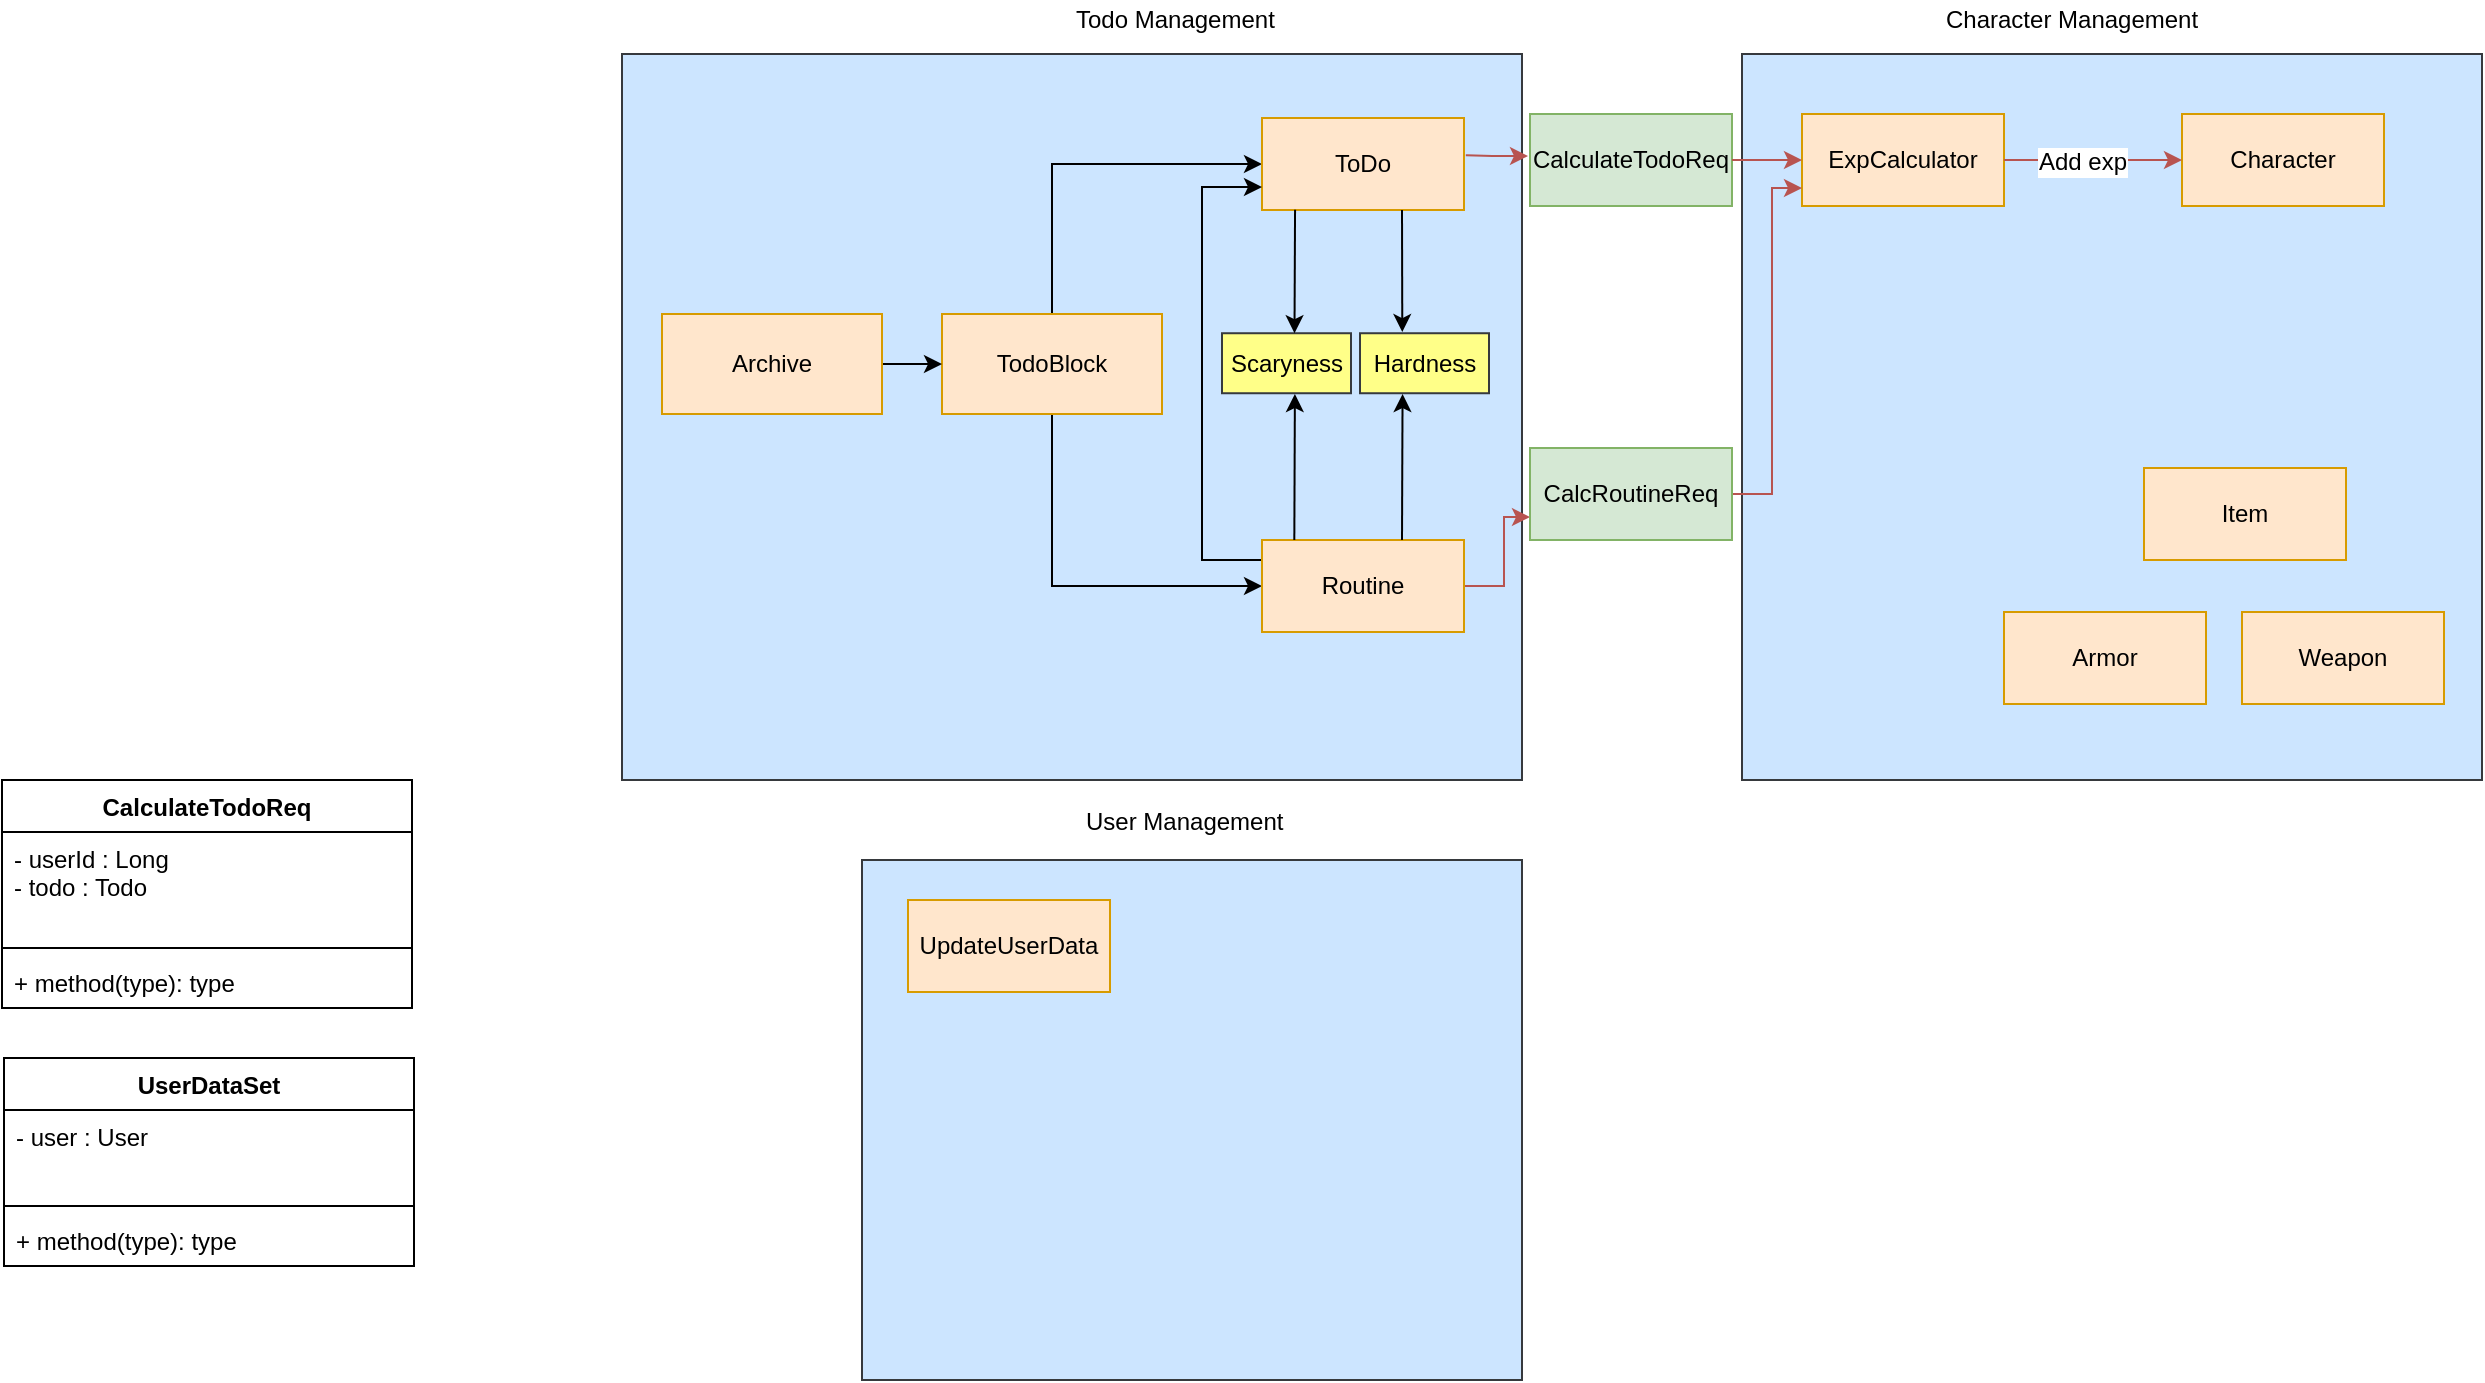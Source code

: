 <mxfile version="13.1.1" type="github">
  <diagram id="Rc_XmiZ5ZgW4b_LVRCiT" name="Page-1">
    <mxGraphModel dx="2071" dy="676" grid="1" gridSize="10" guides="1" tooltips="1" connect="1" arrows="1" fold="1" page="1" pageScale="1" pageWidth="850" pageHeight="1100" math="0" shadow="0">
      <root>
        <mxCell id="0" />
        <mxCell id="1" parent="0" />
        <mxCell id="7lfXtU-1fm0I3fZK3Gpo-2" value="" style="rounded=0;whiteSpace=wrap;html=1;fillColor=#cce5ff;strokeColor=#36393d;" parent="1" vertex="1">
          <mxGeometry x="-90" y="37" width="450" height="363" as="geometry" />
        </mxCell>
        <mxCell id="7lfXtU-1fm0I3fZK3Gpo-3" value="" style="rounded=0;whiteSpace=wrap;html=1;fillColor=#cce5ff;strokeColor=#36393d;" parent="1" vertex="1">
          <mxGeometry x="470" y="37" width="370" height="363" as="geometry" />
        </mxCell>
        <mxCell id="7lfXtU-1fm0I3fZK3Gpo-4" value="" style="rounded=0;whiteSpace=wrap;html=1;fillColor=#cce5ff;strokeColor=#36393d;" parent="1" vertex="1">
          <mxGeometry x="30" y="440" width="330" height="260" as="geometry" />
        </mxCell>
        <mxCell id="7lfXtU-1fm0I3fZK3Gpo-5" value="Todo Management" style="text;html=1;resizable=0;points=[];autosize=1;align=left;verticalAlign=top;spacingTop=-4;" parent="1" vertex="1">
          <mxGeometry x="134.5" y="10" width="110" height="20" as="geometry" />
        </mxCell>
        <mxCell id="7lfXtU-1fm0I3fZK3Gpo-6" value="Character Management" style="text;html=1;resizable=0;points=[];autosize=1;align=left;verticalAlign=top;spacingTop=-4;" parent="1" vertex="1">
          <mxGeometry x="570" y="10" width="140" height="20" as="geometry" />
        </mxCell>
        <mxCell id="7lfXtU-1fm0I3fZK3Gpo-7" value="User Management" style="text;html=1;resizable=0;points=[];autosize=1;align=left;verticalAlign=top;spacingTop=-4;" parent="1" vertex="1">
          <mxGeometry x="140" y="411" width="110" height="20" as="geometry" />
        </mxCell>
        <mxCell id="7lfXtU-1fm0I3fZK3Gpo-11" value="" style="edgeStyle=orthogonalEdgeStyle;rounded=0;orthogonalLoop=1;jettySize=auto;html=1;exitX=0.5;exitY=0;exitDx=0;exitDy=0;" parent="1" source="7lfXtU-1fm0I3fZK3Gpo-8" target="7lfXtU-1fm0I3fZK3Gpo-9" edge="1">
          <mxGeometry relative="1" as="geometry">
            <Array as="points">
              <mxPoint x="125" y="92" />
            </Array>
          </mxGeometry>
        </mxCell>
        <mxCell id="N4uPBZ7gTY6PUJj46KY--16" style="edgeStyle=orthogonalEdgeStyle;rounded=0;orthogonalLoop=1;jettySize=auto;html=1;entryX=0;entryY=0.5;entryDx=0;entryDy=0;exitX=0.5;exitY=1;exitDx=0;exitDy=0;" parent="1" source="7lfXtU-1fm0I3fZK3Gpo-8" target="N4uPBZ7gTY6PUJj46KY--1" edge="1">
          <mxGeometry relative="1" as="geometry" />
        </mxCell>
        <mxCell id="7lfXtU-1fm0I3fZK3Gpo-8" value="TodoBlock" style="rounded=0;whiteSpace=wrap;html=1;fillColor=#ffe6cc;strokeColor=#d79b00;" parent="1" vertex="1">
          <mxGeometry x="70" y="167" width="110" height="50" as="geometry" />
        </mxCell>
        <mxCell id="7lfXtU-1fm0I3fZK3Gpo-9" value="ToDo" style="rounded=0;whiteSpace=wrap;html=1;fillColor=#ffe6cc;strokeColor=#d79b00;" parent="1" vertex="1">
          <mxGeometry x="230" y="69" width="101" height="46" as="geometry" />
        </mxCell>
        <mxCell id="7lfXtU-1fm0I3fZK3Gpo-12" style="edgeStyle=orthogonalEdgeStyle;rounded=0;orthogonalLoop=1;jettySize=auto;html=1;entryX=0;entryY=0.5;entryDx=0;entryDy=0;exitX=1;exitY=0.5;exitDx=0;exitDy=0;" parent="1" source="7lfXtU-1fm0I3fZK3Gpo-10" target="7lfXtU-1fm0I3fZK3Gpo-8" edge="1">
          <mxGeometry relative="1" as="geometry">
            <Array as="points">
              <mxPoint x="70" y="192" />
              <mxPoint x="70" y="192" />
            </Array>
          </mxGeometry>
        </mxCell>
        <mxCell id="7lfXtU-1fm0I3fZK3Gpo-10" value="Archive" style="rounded=0;whiteSpace=wrap;html=1;fillColor=#ffe6cc;strokeColor=#d79b00;" parent="1" vertex="1">
          <mxGeometry x="-70" y="167" width="110" height="50" as="geometry" />
        </mxCell>
        <mxCell id="7lfXtU-1fm0I3fZK3Gpo-13" value="ExpCalculator" style="rounded=0;whiteSpace=wrap;html=1;fillColor=#ffe6cc;strokeColor=#d79b00;" parent="1" vertex="1">
          <mxGeometry x="500" y="67" width="101" height="46" as="geometry" />
        </mxCell>
        <mxCell id="7lfXtU-1fm0I3fZK3Gpo-15" value="CalculateTodoReq" style="rounded=0;whiteSpace=wrap;html=1;fillColor=#d5e8d4;strokeColor=#82b366;" parent="1" vertex="1">
          <mxGeometry x="364" y="67" width="101" height="46" as="geometry" />
        </mxCell>
        <mxCell id="7lfXtU-1fm0I3fZK3Gpo-16" value="Hardness" style="rounded=0;whiteSpace=wrap;html=1;fillColor=#ffff88;strokeColor=#36393d;" parent="1" vertex="1">
          <mxGeometry x="279" y="176.62" width="64.5" height="30" as="geometry" />
        </mxCell>
        <mxCell id="7lfXtU-1fm0I3fZK3Gpo-17" value="Scaryness" style="rounded=0;whiteSpace=wrap;html=1;fillColor=#ffff88;strokeColor=#36393d;" parent="1" vertex="1">
          <mxGeometry x="210" y="176.62" width="64.5" height="30" as="geometry" />
        </mxCell>
        <mxCell id="7lfXtU-1fm0I3fZK3Gpo-24" value="" style="endArrow=classic;html=1;exitX=1.009;exitY=0.405;exitDx=0;exitDy=0;exitPerimeter=0;fillColor=#f8cecc;strokeColor=#b85450;" parent="1" source="7lfXtU-1fm0I3fZK3Gpo-9" edge="1">
          <mxGeometry width="50" height="50" relative="1" as="geometry">
            <mxPoint x="340" y="177" as="sourcePoint" />
            <mxPoint x="363" y="88" as="targetPoint" />
            <Array as="points">
              <mxPoint x="350" y="88" />
            </Array>
          </mxGeometry>
        </mxCell>
        <mxCell id="7lfXtU-1fm0I3fZK3Gpo-26" value="" style="endArrow=classic;html=1;exitX=1;exitY=0.5;exitDx=0;exitDy=0;entryX=0;entryY=0.5;entryDx=0;entryDy=0;fillColor=#f8cecc;strokeColor=#b85450;" parent="1" source="7lfXtU-1fm0I3fZK3Gpo-15" target="7lfXtU-1fm0I3fZK3Gpo-13" edge="1">
          <mxGeometry width="50" height="50" relative="1" as="geometry">
            <mxPoint x="460" y="127" as="sourcePoint" />
            <mxPoint x="510" y="77" as="targetPoint" />
          </mxGeometry>
        </mxCell>
        <mxCell id="7lfXtU-1fm0I3fZK3Gpo-27" value="UpdateUserData" style="rounded=0;whiteSpace=wrap;html=1;fillColor=#ffe6cc;strokeColor=#d79b00;" parent="1" vertex="1">
          <mxGeometry x="53" y="460" width="101" height="46" as="geometry" />
        </mxCell>
        <mxCell id="g4744lY3ipZy2g39p095-1" value="Character" style="rounded=0;whiteSpace=wrap;html=1;fillColor=#ffe6cc;strokeColor=#d79b00;" parent="1" vertex="1">
          <mxGeometry x="690" y="67" width="101" height="46" as="geometry" />
        </mxCell>
        <mxCell id="g4744lY3ipZy2g39p095-3" value="" style="endArrow=classic;html=1;exitX=1;exitY=0.5;exitDx=0;exitDy=0;fillColor=#f8cecc;strokeColor=#b85450;entryX=0;entryY=0.5;entryDx=0;entryDy=0;" parent="1" source="7lfXtU-1fm0I3fZK3Gpo-13" target="g4744lY3ipZy2g39p095-1" edge="1">
          <mxGeometry width="50" height="50" relative="1" as="geometry">
            <mxPoint x="650" y="127" as="sourcePoint" />
            <mxPoint x="695" y="142" as="targetPoint" />
          </mxGeometry>
        </mxCell>
        <mxCell id="w8I04xJtoM3QzNeEQiqz-1" value="Add exp" style="text;html=1;align=center;verticalAlign=middle;resizable=0;points=[];labelBackgroundColor=#ffffff;" parent="g4744lY3ipZy2g39p095-3" vertex="1" connectable="0">
          <mxGeometry x="-0.348" y="-1" relative="1" as="geometry">
            <mxPoint x="10" as="offset" />
          </mxGeometry>
        </mxCell>
        <mxCell id="N4uPBZ7gTY6PUJj46KY--17" style="edgeStyle=orthogonalEdgeStyle;rounded=0;orthogonalLoop=1;jettySize=auto;html=1;entryX=0;entryY=0.75;entryDx=0;entryDy=0;" parent="1" source="N4uPBZ7gTY6PUJj46KY--1" target="7lfXtU-1fm0I3fZK3Gpo-9" edge="1">
          <mxGeometry relative="1" as="geometry">
            <Array as="points">
              <mxPoint x="200" y="290" />
              <mxPoint x="200" y="104" />
            </Array>
          </mxGeometry>
        </mxCell>
        <mxCell id="N4uPBZ7gTY6PUJj46KY--19" style="edgeStyle=orthogonalEdgeStyle;rounded=0;orthogonalLoop=1;jettySize=auto;html=1;entryX=0;entryY=0.75;entryDx=0;entryDy=0;fillColor=#f8cecc;strokeColor=#b85450;" parent="1" source="N4uPBZ7gTY6PUJj46KY--1" target="N4uPBZ7gTY6PUJj46KY--18" edge="1">
          <mxGeometry relative="1" as="geometry" />
        </mxCell>
        <mxCell id="N4uPBZ7gTY6PUJj46KY--1" value="Routine" style="rounded=0;whiteSpace=wrap;html=1;fillColor=#ffe6cc;strokeColor=#d79b00;" parent="1" vertex="1">
          <mxGeometry x="230" y="280" width="101" height="46" as="geometry" />
        </mxCell>
        <mxCell id="N4uPBZ7gTY6PUJj46KY--6" value="" style="endArrow=classic;html=1;exitX=0.16;exitY=0;exitDx=0;exitDy=0;exitPerimeter=0;entryX=0.565;entryY=1.013;entryDx=0;entryDy=0;entryPerimeter=0;" parent="1" source="N4uPBZ7gTY6PUJj46KY--1" target="7lfXtU-1fm0I3fZK3Gpo-17" edge="1">
          <mxGeometry width="50" height="50" relative="1" as="geometry">
            <mxPoint x="260" y="300" as="sourcePoint" />
            <mxPoint x="310" y="250" as="targetPoint" />
          </mxGeometry>
        </mxCell>
        <mxCell id="N4uPBZ7gTY6PUJj46KY--11" value="" style="endArrow=classic;html=1;exitX=0.16;exitY=0;exitDx=0;exitDy=0;exitPerimeter=0;entryX=0.565;entryY=1.013;entryDx=0;entryDy=0;entryPerimeter=0;" parent="1" edge="1">
          <mxGeometry width="50" height="50" relative="1" as="geometry">
            <mxPoint x="300.0" y="280" as="sourcePoint" />
            <mxPoint x="300.282" y="207.01" as="targetPoint" />
          </mxGeometry>
        </mxCell>
        <mxCell id="N4uPBZ7gTY6PUJj46KY--12" value="" style="endArrow=classic;html=1;exitX=0.75;exitY=1;exitDx=0;exitDy=0;entryX=0.417;entryY=-0.02;entryDx=0;entryDy=0;entryPerimeter=0;" parent="1" edge="1">
          <mxGeometry width="50" height="50" relative="1" as="geometry">
            <mxPoint x="300" y="115" as="sourcePoint" />
            <mxPoint x="300.147" y="176.02" as="targetPoint" />
          </mxGeometry>
        </mxCell>
        <mxCell id="N4uPBZ7gTY6PUJj46KY--13" value="" style="endArrow=classic;html=1;exitX=0.124;exitY=0.998;exitDx=0;exitDy=0;exitPerimeter=0;entryX=0.5;entryY=0;entryDx=0;entryDy=0;" parent="1" edge="1">
          <mxGeometry width="50" height="50" relative="1" as="geometry">
            <mxPoint x="246.524" y="114.908" as="sourcePoint" />
            <mxPoint x="246.25" y="176.62" as="targetPoint" />
          </mxGeometry>
        </mxCell>
        <mxCell id="N4uPBZ7gTY6PUJj46KY--20" style="edgeStyle=orthogonalEdgeStyle;rounded=0;orthogonalLoop=1;jettySize=auto;html=1;fillColor=#f8cecc;strokeColor=#b85450;" parent="1" source="N4uPBZ7gTY6PUJj46KY--18" target="7lfXtU-1fm0I3fZK3Gpo-13" edge="1">
          <mxGeometry relative="1" as="geometry">
            <Array as="points">
              <mxPoint x="485" y="257" />
              <mxPoint x="485" y="104" />
            </Array>
          </mxGeometry>
        </mxCell>
        <mxCell id="N4uPBZ7gTY6PUJj46KY--18" value="CalcRoutineReq" style="rounded=0;whiteSpace=wrap;html=1;fillColor=#d5e8d4;strokeColor=#82b366;" parent="1" vertex="1">
          <mxGeometry x="364" y="234" width="101" height="46" as="geometry" />
        </mxCell>
        <mxCell id="45NlDj1UToxuAQEzQDJD-2" value="CalculateTodoReq" style="swimlane;fontStyle=1;align=center;verticalAlign=top;childLayout=stackLayout;horizontal=1;startSize=26;horizontalStack=0;resizeParent=1;resizeParentMax=0;resizeLast=0;collapsible=1;marginBottom=0;" parent="1" vertex="1">
          <mxGeometry x="-400" y="400" width="205" height="114" as="geometry" />
        </mxCell>
        <mxCell id="45NlDj1UToxuAQEzQDJD-3" value="- userId : Long&#xa;- todo : Todo" style="text;strokeColor=none;fillColor=none;align=left;verticalAlign=top;spacingLeft=4;spacingRight=4;overflow=hidden;rotatable=0;points=[[0,0.5],[1,0.5]];portConstraint=eastwest;" parent="45NlDj1UToxuAQEzQDJD-2" vertex="1">
          <mxGeometry y="26" width="205" height="54" as="geometry" />
        </mxCell>
        <mxCell id="45NlDj1UToxuAQEzQDJD-4" value="" style="line;strokeWidth=1;fillColor=none;align=left;verticalAlign=middle;spacingTop=-1;spacingLeft=3;spacingRight=3;rotatable=0;labelPosition=right;points=[];portConstraint=eastwest;" parent="45NlDj1UToxuAQEzQDJD-2" vertex="1">
          <mxGeometry y="80" width="205" height="8" as="geometry" />
        </mxCell>
        <mxCell id="45NlDj1UToxuAQEzQDJD-5" value="+ method(type): type" style="text;strokeColor=none;fillColor=none;align=left;verticalAlign=top;spacingLeft=4;spacingRight=4;overflow=hidden;rotatable=0;points=[[0,0.5],[1,0.5]];portConstraint=eastwest;" parent="45NlDj1UToxuAQEzQDJD-2" vertex="1">
          <mxGeometry y="88" width="205" height="26" as="geometry" />
        </mxCell>
        <mxCell id="45NlDj1UToxuAQEzQDJD-6" value="UserDataSet" style="swimlane;fontStyle=1;align=center;verticalAlign=top;childLayout=stackLayout;horizontal=1;startSize=26;horizontalStack=0;resizeParent=1;resizeParentMax=0;resizeLast=0;collapsible=1;marginBottom=0;" parent="1" vertex="1">
          <mxGeometry x="-399" y="539" width="205" height="104" as="geometry" />
        </mxCell>
        <mxCell id="45NlDj1UToxuAQEzQDJD-7" value="- user : User" style="text;strokeColor=none;fillColor=none;align=left;verticalAlign=top;spacingLeft=4;spacingRight=4;overflow=hidden;rotatable=0;points=[[0,0.5],[1,0.5]];portConstraint=eastwest;" parent="45NlDj1UToxuAQEzQDJD-6" vertex="1">
          <mxGeometry y="26" width="205" height="44" as="geometry" />
        </mxCell>
        <mxCell id="45NlDj1UToxuAQEzQDJD-8" value="" style="line;strokeWidth=1;fillColor=none;align=left;verticalAlign=middle;spacingTop=-1;spacingLeft=3;spacingRight=3;rotatable=0;labelPosition=right;points=[];portConstraint=eastwest;" parent="45NlDj1UToxuAQEzQDJD-6" vertex="1">
          <mxGeometry y="70" width="205" height="8" as="geometry" />
        </mxCell>
        <mxCell id="45NlDj1UToxuAQEzQDJD-9" value="+ method(type): type" style="text;strokeColor=none;fillColor=none;align=left;verticalAlign=top;spacingLeft=4;spacingRight=4;overflow=hidden;rotatable=0;points=[[0,0.5],[1,0.5]];portConstraint=eastwest;" parent="45NlDj1UToxuAQEzQDJD-6" vertex="1">
          <mxGeometry y="78" width="205" height="26" as="geometry" />
        </mxCell>
        <mxCell id="6ndQqo2HTZ9MqW6PIY4d-1" value="Item" style="rounded=0;whiteSpace=wrap;html=1;fillColor=#ffe6cc;strokeColor=#d79b00;" vertex="1" parent="1">
          <mxGeometry x="671" y="244" width="101" height="46" as="geometry" />
        </mxCell>
        <mxCell id="6ndQqo2HTZ9MqW6PIY4d-2" value="Armor" style="rounded=0;whiteSpace=wrap;html=1;fillColor=#ffe6cc;strokeColor=#d79b00;" vertex="1" parent="1">
          <mxGeometry x="601" y="316" width="101" height="46" as="geometry" />
        </mxCell>
        <mxCell id="6ndQqo2HTZ9MqW6PIY4d-3" value="Weapon" style="rounded=0;whiteSpace=wrap;html=1;fillColor=#ffe6cc;strokeColor=#d79b00;" vertex="1" parent="1">
          <mxGeometry x="720" y="316" width="101" height="46" as="geometry" />
        </mxCell>
      </root>
    </mxGraphModel>
  </diagram>
</mxfile>

